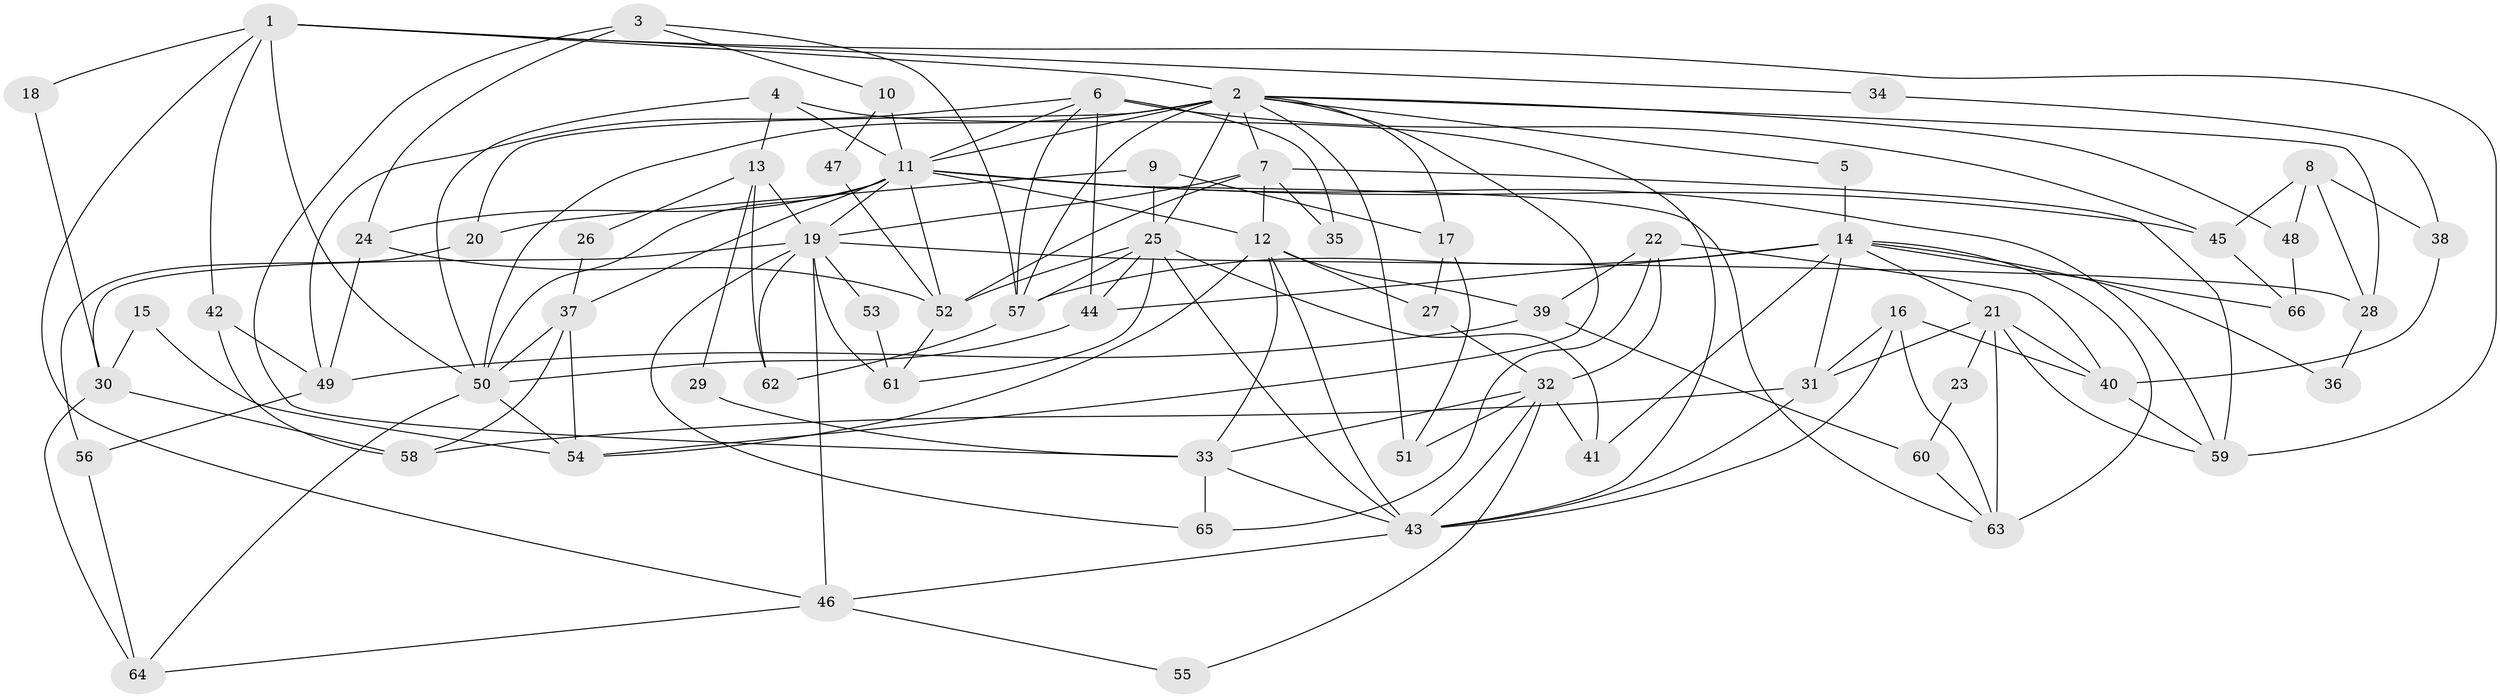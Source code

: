 // original degree distribution, {7: 0.0425531914893617, 3: 0.2553191489361702, 4: 0.24468085106382978, 2: 0.14893617021276595, 6: 0.0851063829787234, 5: 0.2127659574468085, 8: 0.010638297872340425}
// Generated by graph-tools (version 1.1) at 2025/50/03/04/25 22:50:46]
// undirected, 66 vertices, 149 edges
graph export_dot {
  node [color=gray90,style=filled];
  1;
  2;
  3;
  4;
  5;
  6;
  7;
  8;
  9;
  10;
  11;
  12;
  13;
  14;
  15;
  16;
  17;
  18;
  19;
  20;
  21;
  22;
  23;
  24;
  25;
  26;
  27;
  28;
  29;
  30;
  31;
  32;
  33;
  34;
  35;
  36;
  37;
  38;
  39;
  40;
  41;
  42;
  43;
  44;
  45;
  46;
  47;
  48;
  49;
  50;
  51;
  52;
  53;
  54;
  55;
  56;
  57;
  58;
  59;
  60;
  61;
  62;
  63;
  64;
  65;
  66;
  1 -- 2 [weight=1.0];
  1 -- 18 [weight=1.0];
  1 -- 34 [weight=1.0];
  1 -- 42 [weight=1.0];
  1 -- 46 [weight=1.0];
  1 -- 50 [weight=1.0];
  1 -- 59 [weight=1.0];
  2 -- 5 [weight=1.0];
  2 -- 7 [weight=1.0];
  2 -- 11 [weight=2.0];
  2 -- 17 [weight=1.0];
  2 -- 20 [weight=1.0];
  2 -- 25 [weight=1.0];
  2 -- 28 [weight=1.0];
  2 -- 48 [weight=1.0];
  2 -- 50 [weight=1.0];
  2 -- 51 [weight=1.0];
  2 -- 54 [weight=1.0];
  2 -- 57 [weight=1.0];
  3 -- 10 [weight=1.0];
  3 -- 24 [weight=1.0];
  3 -- 33 [weight=1.0];
  3 -- 57 [weight=1.0];
  4 -- 11 [weight=1.0];
  4 -- 13 [weight=1.0];
  4 -- 43 [weight=1.0];
  4 -- 50 [weight=1.0];
  5 -- 14 [weight=2.0];
  6 -- 11 [weight=1.0];
  6 -- 35 [weight=1.0];
  6 -- 44 [weight=2.0];
  6 -- 45 [weight=1.0];
  6 -- 49 [weight=1.0];
  6 -- 57 [weight=1.0];
  7 -- 12 [weight=1.0];
  7 -- 19 [weight=1.0];
  7 -- 35 [weight=1.0];
  7 -- 52 [weight=1.0];
  7 -- 59 [weight=1.0];
  8 -- 28 [weight=1.0];
  8 -- 38 [weight=1.0];
  8 -- 45 [weight=1.0];
  8 -- 48 [weight=1.0];
  9 -- 17 [weight=1.0];
  9 -- 20 [weight=1.0];
  9 -- 25 [weight=1.0];
  10 -- 11 [weight=2.0];
  10 -- 47 [weight=1.0];
  11 -- 12 [weight=1.0];
  11 -- 19 [weight=1.0];
  11 -- 24 [weight=1.0];
  11 -- 37 [weight=2.0];
  11 -- 45 [weight=1.0];
  11 -- 50 [weight=2.0];
  11 -- 52 [weight=1.0];
  11 -- 59 [weight=1.0];
  11 -- 63 [weight=1.0];
  12 -- 27 [weight=1.0];
  12 -- 33 [weight=1.0];
  12 -- 39 [weight=2.0];
  12 -- 43 [weight=1.0];
  12 -- 54 [weight=1.0];
  13 -- 19 [weight=1.0];
  13 -- 26 [weight=1.0];
  13 -- 29 [weight=1.0];
  13 -- 62 [weight=1.0];
  14 -- 21 [weight=1.0];
  14 -- 31 [weight=1.0];
  14 -- 36 [weight=1.0];
  14 -- 41 [weight=1.0];
  14 -- 44 [weight=2.0];
  14 -- 57 [weight=1.0];
  14 -- 63 [weight=2.0];
  14 -- 66 [weight=1.0];
  15 -- 30 [weight=1.0];
  15 -- 54 [weight=1.0];
  16 -- 31 [weight=1.0];
  16 -- 40 [weight=1.0];
  16 -- 43 [weight=1.0];
  16 -- 63 [weight=1.0];
  17 -- 27 [weight=1.0];
  17 -- 51 [weight=1.0];
  18 -- 30 [weight=1.0];
  19 -- 28 [weight=1.0];
  19 -- 30 [weight=1.0];
  19 -- 46 [weight=1.0];
  19 -- 53 [weight=1.0];
  19 -- 61 [weight=1.0];
  19 -- 62 [weight=1.0];
  19 -- 65 [weight=1.0];
  20 -- 56 [weight=1.0];
  21 -- 23 [weight=1.0];
  21 -- 31 [weight=1.0];
  21 -- 40 [weight=1.0];
  21 -- 59 [weight=1.0];
  21 -- 63 [weight=1.0];
  22 -- 32 [weight=1.0];
  22 -- 39 [weight=1.0];
  22 -- 40 [weight=1.0];
  22 -- 65 [weight=1.0];
  23 -- 60 [weight=1.0];
  24 -- 49 [weight=1.0];
  24 -- 52 [weight=1.0];
  25 -- 41 [weight=1.0];
  25 -- 43 [weight=1.0];
  25 -- 44 [weight=1.0];
  25 -- 52 [weight=1.0];
  25 -- 57 [weight=1.0];
  25 -- 61 [weight=1.0];
  26 -- 37 [weight=1.0];
  27 -- 32 [weight=1.0];
  28 -- 36 [weight=1.0];
  29 -- 33 [weight=1.0];
  30 -- 58 [weight=1.0];
  30 -- 64 [weight=1.0];
  31 -- 43 [weight=1.0];
  31 -- 58 [weight=1.0];
  32 -- 33 [weight=1.0];
  32 -- 41 [weight=1.0];
  32 -- 43 [weight=1.0];
  32 -- 51 [weight=1.0];
  32 -- 55 [weight=1.0];
  33 -- 43 [weight=1.0];
  33 -- 65 [weight=1.0];
  34 -- 38 [weight=1.0];
  37 -- 50 [weight=1.0];
  37 -- 54 [weight=1.0];
  37 -- 58 [weight=1.0];
  38 -- 40 [weight=1.0];
  39 -- 49 [weight=1.0];
  39 -- 60 [weight=1.0];
  40 -- 59 [weight=1.0];
  42 -- 49 [weight=1.0];
  42 -- 58 [weight=1.0];
  43 -- 46 [weight=1.0];
  44 -- 50 [weight=1.0];
  45 -- 66 [weight=1.0];
  46 -- 55 [weight=1.0];
  46 -- 64 [weight=1.0];
  47 -- 52 [weight=1.0];
  48 -- 66 [weight=1.0];
  49 -- 56 [weight=1.0];
  50 -- 54 [weight=1.0];
  50 -- 64 [weight=1.0];
  52 -- 61 [weight=1.0];
  53 -- 61 [weight=1.0];
  56 -- 64 [weight=1.0];
  57 -- 62 [weight=1.0];
  60 -- 63 [weight=1.0];
}
